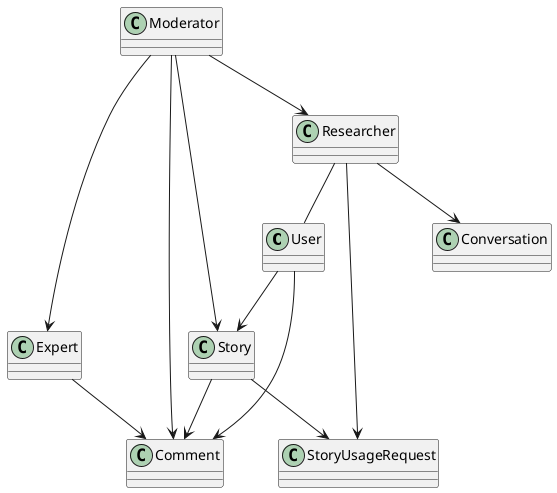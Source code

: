 @startuml

class User {
}

class Expert {
}

class Researcher {
}

class Moderator {
}

class Story {
}

class Comment {
}

class StoryUsageRequest {
}

class Conversation {
}

User --> Story
User --> Comment
Expert --> Comment
Researcher --> StoryUsageRequest
Researcher -- User
Researcher --> Conversation

Story --> Comment
Story --> StoryUsageRequest

Moderator --> Story
Moderator --> Comment
Moderator --> Expert
Moderator --> Researcher

@enduml